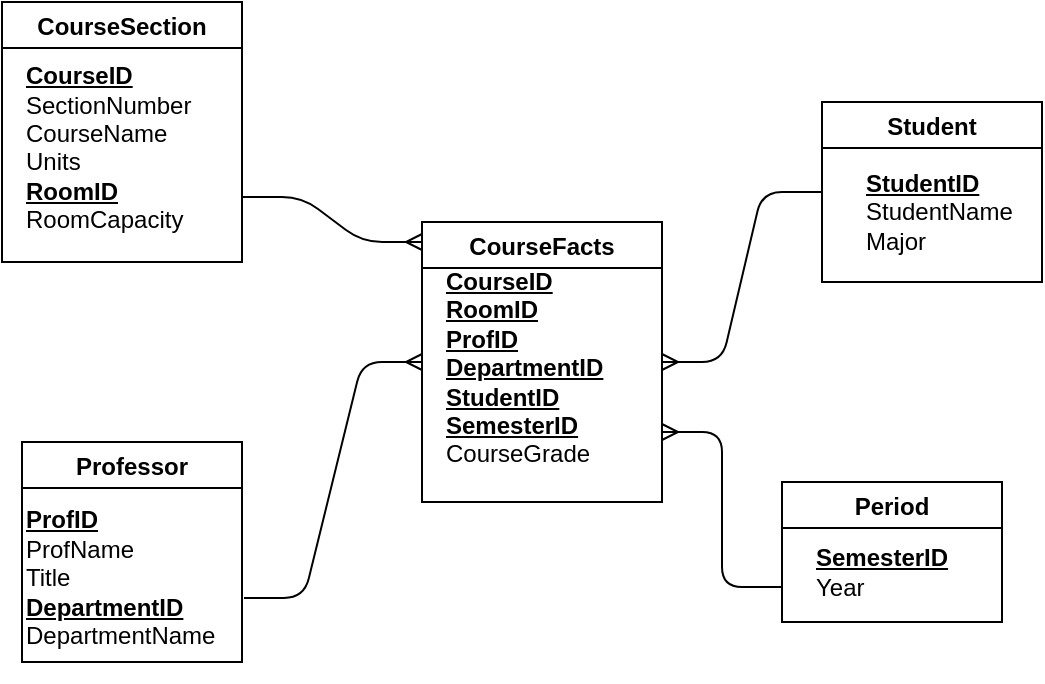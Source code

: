 <mxfile version="13.8.0" type="github">
  <diagram id="t-Mmstxlc7Xm2mfy3XAt" name="Page-1">
    <mxGraphModel dx="1422" dy="705" grid="1" gridSize="10" guides="1" tooltips="1" connect="1" arrows="1" fold="1" page="1" pageScale="1" pageWidth="827" pageHeight="1169" math="0" shadow="0">
      <root>
        <mxCell id="0" />
        <mxCell id="1" parent="0" />
        <mxCell id="Y8Ge55y2-l8mE33ceWih-7" value="CourseSection" style="swimlane;" vertex="1" parent="1">
          <mxGeometry x="110" y="60" width="120" height="130" as="geometry" />
        </mxCell>
        <mxCell id="Y8Ge55y2-l8mE33ceWih-8" value="&lt;u style=&quot;font-weight: bold&quot;&gt;CourseID&lt;/u&gt;&lt;br&gt;&lt;div&gt;SectionNumber&lt;/div&gt;&lt;div&gt;CourseName&lt;/div&gt;&lt;div&gt;Units&lt;/div&gt;&lt;div&gt;&lt;u&gt;&lt;b&gt;RoomID&lt;/b&gt;&lt;/u&gt;&lt;/div&gt;&lt;div&gt;RoomCapacity&lt;/div&gt;&lt;div&gt;&lt;br&gt;&lt;/div&gt;" style="text;html=1;align=left;verticalAlign=middle;resizable=0;points=[];autosize=1;" vertex="1" parent="Y8Ge55y2-l8mE33ceWih-7">
          <mxGeometry x="10" y="30" width="100" height="100" as="geometry" />
        </mxCell>
        <mxCell id="Y8Ge55y2-l8mE33ceWih-9" value="Professor" style="swimlane;" vertex="1" parent="1">
          <mxGeometry x="120" y="280" width="110" height="110" as="geometry" />
        </mxCell>
        <mxCell id="Y8Ge55y2-l8mE33ceWih-10" value="&lt;u style=&quot;font-weight: bold&quot;&gt;ProfID&lt;/u&gt;&lt;br&gt;&lt;div&gt;ProfName&lt;/div&gt;&lt;div&gt;&lt;span&gt;Title&lt;/span&gt;&lt;/div&gt;&lt;div&gt;&lt;span&gt;&lt;b&gt;&lt;u&gt;DepartmentID&lt;/u&gt;&lt;/b&gt;&lt;/span&gt;&lt;/div&gt;&lt;div&gt;DepartmentName&lt;/div&gt;&lt;div&gt;&lt;br&gt;&lt;/div&gt;" style="text;html=1;align=left;verticalAlign=middle;resizable=0;points=[];autosize=1;" vertex="1" parent="Y8Ge55y2-l8mE33ceWih-9">
          <mxGeometry y="30" width="110" height="90" as="geometry" />
        </mxCell>
        <mxCell id="Y8Ge55y2-l8mE33ceWih-13" value="Student" style="swimlane;" vertex="1" parent="1">
          <mxGeometry x="520" y="110" width="110" height="90" as="geometry" />
        </mxCell>
        <mxCell id="Y8Ge55y2-l8mE33ceWih-15" value="&lt;u style=&quot;font-weight: bold&quot;&gt;StudentID&lt;/u&gt;&lt;br&gt;StudentName&lt;br&gt;Major" style="text;html=1;align=left;verticalAlign=middle;resizable=0;points=[];autosize=1;" vertex="1" parent="Y8Ge55y2-l8mE33ceWih-13">
          <mxGeometry x="20" y="30" width="90" height="50" as="geometry" />
        </mxCell>
        <mxCell id="Y8Ge55y2-l8mE33ceWih-16" value="Period" style="swimlane;" vertex="1" parent="1">
          <mxGeometry x="500" y="300" width="110" height="70" as="geometry" />
        </mxCell>
        <mxCell id="Y8Ge55y2-l8mE33ceWih-17" value="&lt;u style=&quot;font-weight: bold&quot;&gt;SemesterID&lt;/u&gt;&lt;br&gt;Year" style="text;html=1;align=left;verticalAlign=middle;resizable=0;points=[];autosize=1;" vertex="1" parent="Y8Ge55y2-l8mE33ceWih-16">
          <mxGeometry x="15" y="30" width="80" height="30" as="geometry" />
        </mxCell>
        <mxCell id="Y8Ge55y2-l8mE33ceWih-18" value="" style="edgeStyle=entityRelationEdgeStyle;fontSize=12;html=1;endArrow=ERmany;entryX=0;entryY=0.5;entryDx=0;entryDy=0;exitX=1.009;exitY=0.533;exitDx=0;exitDy=0;exitPerimeter=0;" edge="1" parent="1" source="Y8Ge55y2-l8mE33ceWih-10" target="Y8Ge55y2-l8mE33ceWih-24">
          <mxGeometry width="100" height="100" relative="1" as="geometry">
            <mxPoint x="230" y="360" as="sourcePoint" />
            <mxPoint x="290" y="260" as="targetPoint" />
          </mxGeometry>
        </mxCell>
        <mxCell id="Y8Ge55y2-l8mE33ceWih-19" value="" style="edgeStyle=entityRelationEdgeStyle;fontSize=12;html=1;endArrow=ERmany;exitX=1;exitY=0.75;exitDx=0;exitDy=0;" edge="1" parent="1" source="Y8Ge55y2-l8mE33ceWih-7">
          <mxGeometry width="100" height="100" relative="1" as="geometry">
            <mxPoint x="250" y="180" as="sourcePoint" />
            <mxPoint x="320" y="180" as="targetPoint" />
          </mxGeometry>
        </mxCell>
        <mxCell id="Y8Ge55y2-l8mE33ceWih-24" value="CourseFacts" style="swimlane;" vertex="1" parent="1">
          <mxGeometry x="320" y="170" width="120" height="140" as="geometry" />
        </mxCell>
        <mxCell id="Y8Ge55y2-l8mE33ceWih-25" value="&lt;u style=&quot;font-weight: bold&quot;&gt;CourseID&lt;br&gt;&lt;/u&gt;&lt;div&gt;&lt;u&gt;&lt;b&gt;RoomID&lt;/b&gt;&lt;/u&gt;&lt;/div&gt;&lt;div&gt;&lt;b&gt;&lt;u&gt;ProfID&lt;/u&gt;&lt;/b&gt;&lt;/div&gt;&lt;div&gt;&lt;b&gt;&lt;u&gt;DepartmentID&lt;/u&gt;&lt;/b&gt;&lt;/div&gt;&lt;div&gt;&lt;b&gt;&lt;u&gt;StudentID&lt;/u&gt;&lt;/b&gt;&lt;/div&gt;&lt;div&gt;&lt;b&gt;&lt;u&gt;SemesterID&lt;/u&gt;&lt;/b&gt;&lt;/div&gt;&lt;div&gt;CourseGrade&lt;/div&gt;&lt;div&gt;&lt;br&gt;&lt;/div&gt;" style="text;html=1;align=left;verticalAlign=middle;resizable=0;points=[];autosize=1;" vertex="1" parent="Y8Ge55y2-l8mE33ceWih-24">
          <mxGeometry x="10" y="20" width="90" height="120" as="geometry" />
        </mxCell>
        <mxCell id="Y8Ge55y2-l8mE33ceWih-26" value="" style="edgeStyle=entityRelationEdgeStyle;fontSize=12;html=1;endArrow=ERmany;exitX=0;exitY=0.75;exitDx=0;exitDy=0;entryX=1;entryY=0.75;entryDx=0;entryDy=0;" edge="1" parent="1" source="Y8Ge55y2-l8mE33ceWih-16" target="Y8Ge55y2-l8mE33ceWih-24">
          <mxGeometry width="100" height="100" relative="1" as="geometry">
            <mxPoint x="360" y="400" as="sourcePoint" />
            <mxPoint x="460" y="300" as="targetPoint" />
          </mxGeometry>
        </mxCell>
        <mxCell id="Y8Ge55y2-l8mE33ceWih-27" value="" style="edgeStyle=entityRelationEdgeStyle;fontSize=12;html=1;endArrow=ERmany;exitX=0;exitY=0.5;exitDx=0;exitDy=0;entryX=1;entryY=0.5;entryDx=0;entryDy=0;" edge="1" parent="1" source="Y8Ge55y2-l8mE33ceWih-13" target="Y8Ge55y2-l8mE33ceWih-24">
          <mxGeometry width="100" height="100" relative="1" as="geometry">
            <mxPoint x="350" y="170" as="sourcePoint" />
            <mxPoint x="440" y="250" as="targetPoint" />
          </mxGeometry>
        </mxCell>
      </root>
    </mxGraphModel>
  </diagram>
</mxfile>
